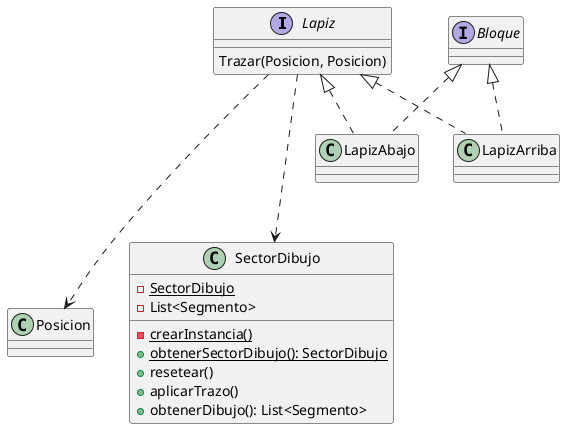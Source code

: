 @startuml

interface Lapiz{
    Trazar(Posicion, Posicion)
}
Lapiz ...> Posicion
Lapiz ...> SectorDibujo

class LapizAbajo implements Lapiz, Bloque{
}

class LapizArriba implements Lapiz, Bloque{
}

class SectorDibujo{
    - {static} SectorDibujo
    - List<Segmento>
    - {static} crearInstancia()
    + {static} obtenerSectorDibujo(): SectorDibujo
    + resetear()
    + aplicarTrazo()
    + obtenerDibujo(): List<Segmento>
}
@enduml